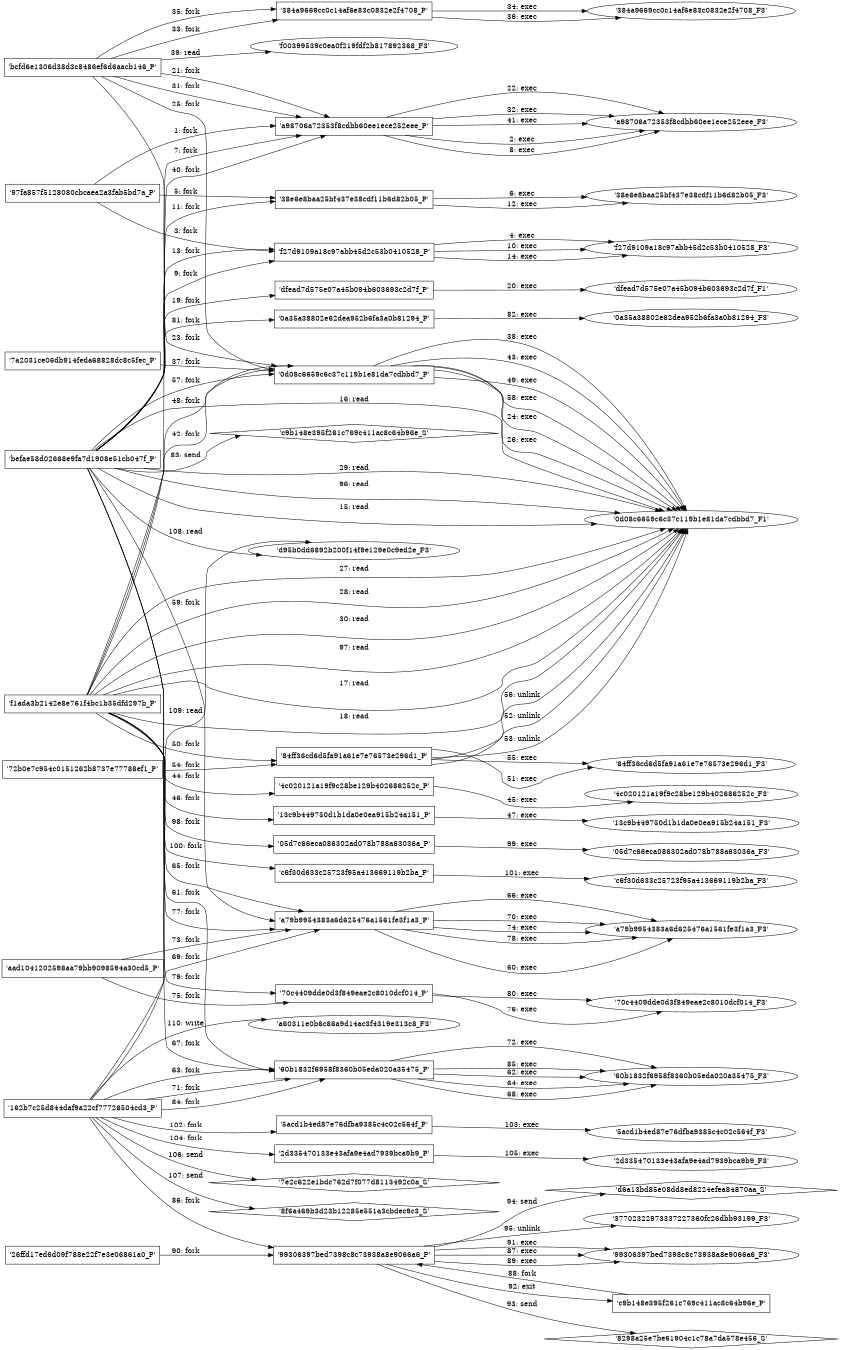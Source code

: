 digraph "D:\Learning\Paper\apt\基于CTI的攻击预警\Dataset\攻击图\ASGfromALLCTI\Microsoft Patch Tuesday – October 2019.dot" {
rankdir="LR"
size="9"
fixedsize="false"
splines="true"
nodesep=0.3
ranksep=0
fontsize=10
overlap="scalexy"
engine= "neato"
	"'97fa857f5128080cbcaea2a3fab5bd7a_P'" [node_type=Process shape=box]
	"'a98706a72353f8cdbb60ee1ece252eee_P'" [node_type=Process shape=box]
	"'97fa857f5128080cbcaea2a3fab5bd7a_P'" -> "'a98706a72353f8cdbb60ee1ece252eee_P'" [label="1: fork"]
	"'a98706a72353f8cdbb60ee1ece252eee_P'" [node_type=Process shape=box]
	"'a98706a72353f8cdbb60ee1ece252eee_F3'" [node_type=File shape=ellipse]
	"'a98706a72353f8cdbb60ee1ece252eee_P'" -> "'a98706a72353f8cdbb60ee1ece252eee_F3'" [label="2: exec"]
	"'97fa857f5128080cbcaea2a3fab5bd7a_P'" [node_type=Process shape=box]
	"'f27d9109a18c97abb45d2c53b0410528_P'" [node_type=Process shape=box]
	"'97fa857f5128080cbcaea2a3fab5bd7a_P'" -> "'f27d9109a18c97abb45d2c53b0410528_P'" [label="3: fork"]
	"'f27d9109a18c97abb45d2c53b0410528_P'" [node_type=Process shape=box]
	"'f27d9109a18c97abb45d2c53b0410528_F3'" [node_type=File shape=ellipse]
	"'f27d9109a18c97abb45d2c53b0410528_P'" -> "'f27d9109a18c97abb45d2c53b0410528_F3'" [label="4: exec"]
	"'97fa857f5128080cbcaea2a3fab5bd7a_P'" [node_type=Process shape=box]
	"'38e6e8baa25bf437e38cdf11b6d82b05_P'" [node_type=Process shape=box]
	"'97fa857f5128080cbcaea2a3fab5bd7a_P'" -> "'38e6e8baa25bf437e38cdf11b6d82b05_P'" [label="5: fork"]
	"'38e6e8baa25bf437e38cdf11b6d82b05_P'" [node_type=Process shape=box]
	"'38e6e8baa25bf437e38cdf11b6d82b05_F3'" [node_type=File shape=ellipse]
	"'38e6e8baa25bf437e38cdf11b6d82b05_P'" -> "'38e6e8baa25bf437e38cdf11b6d82b05_F3'" [label="6: exec"]
	"'befae58d02668e9fa7d1908e51cb047f_P'" [node_type=Process shape=box]
	"'a98706a72353f8cdbb60ee1ece252eee_P'" [node_type=Process shape=box]
	"'befae58d02668e9fa7d1908e51cb047f_P'" -> "'a98706a72353f8cdbb60ee1ece252eee_P'" [label="7: fork"]
	"'a98706a72353f8cdbb60ee1ece252eee_P'" [node_type=Process shape=box]
	"'a98706a72353f8cdbb60ee1ece252eee_F3'" [node_type=File shape=ellipse]
	"'a98706a72353f8cdbb60ee1ece252eee_P'" -> "'a98706a72353f8cdbb60ee1ece252eee_F3'" [label="8: exec"]
	"'befae58d02668e9fa7d1908e51cb047f_P'" [node_type=Process shape=box]
	"'f27d9109a18c97abb45d2c53b0410528_P'" [node_type=Process shape=box]
	"'befae58d02668e9fa7d1908e51cb047f_P'" -> "'f27d9109a18c97abb45d2c53b0410528_P'" [label="9: fork"]
	"'f27d9109a18c97abb45d2c53b0410528_P'" [node_type=Process shape=box]
	"'f27d9109a18c97abb45d2c53b0410528_F3'" [node_type=File shape=ellipse]
	"'f27d9109a18c97abb45d2c53b0410528_P'" -> "'f27d9109a18c97abb45d2c53b0410528_F3'" [label="10: exec"]
	"'befae58d02668e9fa7d1908e51cb047f_P'" [node_type=Process shape=box]
	"'38e6e8baa25bf437e38cdf11b6d82b05_P'" [node_type=Process shape=box]
	"'befae58d02668e9fa7d1908e51cb047f_P'" -> "'38e6e8baa25bf437e38cdf11b6d82b05_P'" [label="11: fork"]
	"'38e6e8baa25bf437e38cdf11b6d82b05_P'" [node_type=Process shape=box]
	"'38e6e8baa25bf437e38cdf11b6d82b05_F3'" [node_type=File shape=ellipse]
	"'38e6e8baa25bf437e38cdf11b6d82b05_P'" -> "'38e6e8baa25bf437e38cdf11b6d82b05_F3'" [label="12: exec"]
	"'befae58d02668e9fa7d1908e51cb047f_P'" [node_type=Process shape=box]
	"'f27d9109a18c97abb45d2c53b0410528_P'" [node_type=Process shape=box]
	"'befae58d02668e9fa7d1908e51cb047f_P'" -> "'f27d9109a18c97abb45d2c53b0410528_P'" [label="13: fork"]
	"'f27d9109a18c97abb45d2c53b0410528_P'" [node_type=Process shape=box]
	"'f27d9109a18c97abb45d2c53b0410528_F3'" [node_type=File shape=ellipse]
	"'f27d9109a18c97abb45d2c53b0410528_P'" -> "'f27d9109a18c97abb45d2c53b0410528_F3'" [label="14: exec"]
	"'0d08c6659c6c37c119b1e81da7cdbbd7_F1'" [node_type=file shape=ellipse]
	"'befae58d02668e9fa7d1908e51cb047f_P'" [node_type=Process shape=box]
	"'befae58d02668e9fa7d1908e51cb047f_P'" -> "'0d08c6659c6c37c119b1e81da7cdbbd7_F1'" [label="15: read"]
	"'0d08c6659c6c37c119b1e81da7cdbbd7_F1'" [node_type=file shape=ellipse]
	"'befae58d02668e9fa7d1908e51cb047f_P'" [node_type=Process shape=box]
	"'befae58d02668e9fa7d1908e51cb047f_P'" -> "'0d08c6659c6c37c119b1e81da7cdbbd7_F1'" [label="16: read"]
	"'0d08c6659c6c37c119b1e81da7cdbbd7_F1'" [node_type=file shape=ellipse]
	"'f1ada3b2142e8e761f4bc1b35dfd297b_P'" [node_type=Process shape=box]
	"'f1ada3b2142e8e761f4bc1b35dfd297b_P'" -> "'0d08c6659c6c37c119b1e81da7cdbbd7_F1'" [label="17: read"]
	"'0d08c6659c6c37c119b1e81da7cdbbd7_F1'" [node_type=file shape=ellipse]
	"'f1ada3b2142e8e761f4bc1b35dfd297b_P'" [node_type=Process shape=box]
	"'f1ada3b2142e8e761f4bc1b35dfd297b_P'" -> "'0d08c6659c6c37c119b1e81da7cdbbd7_F1'" [label="18: read"]
	"'befae58d02668e9fa7d1908e51cb047f_P'" [node_type=Process shape=box]
	"'dfead7d575e07a45b094b603693c2d7f_P'" [node_type=Process shape=box]
	"'befae58d02668e9fa7d1908e51cb047f_P'" -> "'dfead7d575e07a45b094b603693c2d7f_P'" [label="19: fork"]
	"'dfead7d575e07a45b094b603693c2d7f_P'" [node_type=Process shape=box]
	"'dfead7d575e07a45b094b603693c2d7f_F1'" [node_type=File shape=ellipse]
	"'dfead7d575e07a45b094b603693c2d7f_P'" -> "'dfead7d575e07a45b094b603693c2d7f_F1'" [label="20: exec"]
	"'bcfd6e1306d38d3c8486ef6d6aacb146_P'" [node_type=Process shape=box]
	"'a98706a72353f8cdbb60ee1ece252eee_P'" [node_type=Process shape=box]
	"'bcfd6e1306d38d3c8486ef6d6aacb146_P'" -> "'a98706a72353f8cdbb60ee1ece252eee_P'" [label="21: fork"]
	"'a98706a72353f8cdbb60ee1ece252eee_P'" [node_type=Process shape=box]
	"'a98706a72353f8cdbb60ee1ece252eee_F3'" [node_type=File shape=ellipse]
	"'a98706a72353f8cdbb60ee1ece252eee_P'" -> "'a98706a72353f8cdbb60ee1ece252eee_F3'" [label="22: exec"]
	"'bcfd6e1306d38d3c8486ef6d6aacb146_P'" [node_type=Process shape=box]
	"'0d08c6659c6c37c119b1e81da7cdbbd7_P'" [node_type=Process shape=box]
	"'bcfd6e1306d38d3c8486ef6d6aacb146_P'" -> "'0d08c6659c6c37c119b1e81da7cdbbd7_P'" [label="23: fork"]
	"'0d08c6659c6c37c119b1e81da7cdbbd7_P'" [node_type=Process shape=box]
	"'0d08c6659c6c37c119b1e81da7cdbbd7_F1'" [node_type=File shape=ellipse]
	"'0d08c6659c6c37c119b1e81da7cdbbd7_P'" -> "'0d08c6659c6c37c119b1e81da7cdbbd7_F1'" [label="24: exec"]
	"'bcfd6e1306d38d3c8486ef6d6aacb146_P'" [node_type=Process shape=box]
	"'0d08c6659c6c37c119b1e81da7cdbbd7_P'" [node_type=Process shape=box]
	"'bcfd6e1306d38d3c8486ef6d6aacb146_P'" -> "'0d08c6659c6c37c119b1e81da7cdbbd7_P'" [label="25: fork"]
	"'0d08c6659c6c37c119b1e81da7cdbbd7_P'" [node_type=Process shape=box]
	"'0d08c6659c6c37c119b1e81da7cdbbd7_F1'" [node_type=File shape=ellipse]
	"'0d08c6659c6c37c119b1e81da7cdbbd7_P'" -> "'0d08c6659c6c37c119b1e81da7cdbbd7_F1'" [label="26: exec"]
	"'0d08c6659c6c37c119b1e81da7cdbbd7_F1'" [node_type=file shape=ellipse]
	"'f1ada3b2142e8e761f4bc1b35dfd297b_P'" [node_type=Process shape=box]
	"'f1ada3b2142e8e761f4bc1b35dfd297b_P'" -> "'0d08c6659c6c37c119b1e81da7cdbbd7_F1'" [label="27: read"]
	"'0d08c6659c6c37c119b1e81da7cdbbd7_F1'" [node_type=file shape=ellipse]
	"'f1ada3b2142e8e761f4bc1b35dfd297b_P'" [node_type=Process shape=box]
	"'f1ada3b2142e8e761f4bc1b35dfd297b_P'" -> "'0d08c6659c6c37c119b1e81da7cdbbd7_F1'" [label="28: read"]
	"'0d08c6659c6c37c119b1e81da7cdbbd7_F1'" [node_type=file shape=ellipse]
	"'befae58d02668e9fa7d1908e51cb047f_P'" [node_type=Process shape=box]
	"'befae58d02668e9fa7d1908e51cb047f_P'" -> "'0d08c6659c6c37c119b1e81da7cdbbd7_F1'" [label="29: read"]
	"'0d08c6659c6c37c119b1e81da7cdbbd7_F1'" [node_type=file shape=ellipse]
	"'f1ada3b2142e8e761f4bc1b35dfd297b_P'" [node_type=Process shape=box]
	"'f1ada3b2142e8e761f4bc1b35dfd297b_P'" -> "'0d08c6659c6c37c119b1e81da7cdbbd7_F1'" [label="30: read"]
	"'bcfd6e1306d38d3c8486ef6d6aacb146_P'" [node_type=Process shape=box]
	"'a98706a72353f8cdbb60ee1ece252eee_P'" [node_type=Process shape=box]
	"'bcfd6e1306d38d3c8486ef6d6aacb146_P'" -> "'a98706a72353f8cdbb60ee1ece252eee_P'" [label="31: fork"]
	"'a98706a72353f8cdbb60ee1ece252eee_P'" [node_type=Process shape=box]
	"'a98706a72353f8cdbb60ee1ece252eee_F3'" [node_type=File shape=ellipse]
	"'a98706a72353f8cdbb60ee1ece252eee_P'" -> "'a98706a72353f8cdbb60ee1ece252eee_F3'" [label="32: exec"]
	"'bcfd6e1306d38d3c8486ef6d6aacb146_P'" [node_type=Process shape=box]
	"'384a9669cc0c14af6e83c0832e2f4708_P'" [node_type=Process shape=box]
	"'bcfd6e1306d38d3c8486ef6d6aacb146_P'" -> "'384a9669cc0c14af6e83c0832e2f4708_P'" [label="33: fork"]
	"'384a9669cc0c14af6e83c0832e2f4708_P'" [node_type=Process shape=box]
	"'384a9669cc0c14af6e83c0832e2f4708_F3'" [node_type=File shape=ellipse]
	"'384a9669cc0c14af6e83c0832e2f4708_P'" -> "'384a9669cc0c14af6e83c0832e2f4708_F3'" [label="34: exec"]
	"'bcfd6e1306d38d3c8486ef6d6aacb146_P'" [node_type=Process shape=box]
	"'384a9669cc0c14af6e83c0832e2f4708_P'" [node_type=Process shape=box]
	"'bcfd6e1306d38d3c8486ef6d6aacb146_P'" -> "'384a9669cc0c14af6e83c0832e2f4708_P'" [label="35: fork"]
	"'384a9669cc0c14af6e83c0832e2f4708_P'" [node_type=Process shape=box]
	"'384a9669cc0c14af6e83c0832e2f4708_F3'" [node_type=File shape=ellipse]
	"'384a9669cc0c14af6e83c0832e2f4708_P'" -> "'384a9669cc0c14af6e83c0832e2f4708_F3'" [label="36: exec"]
	"'7a2031ce06db914feda68828dc8c5fec_P'" [node_type=Process shape=box]
	"'0d08c6659c6c37c119b1e81da7cdbbd7_P'" [node_type=Process shape=box]
	"'7a2031ce06db914feda68828dc8c5fec_P'" -> "'0d08c6659c6c37c119b1e81da7cdbbd7_P'" [label="37: fork"]
	"'0d08c6659c6c37c119b1e81da7cdbbd7_P'" [node_type=Process shape=box]
	"'0d08c6659c6c37c119b1e81da7cdbbd7_F1'" [node_type=File shape=ellipse]
	"'0d08c6659c6c37c119b1e81da7cdbbd7_P'" -> "'0d08c6659c6c37c119b1e81da7cdbbd7_F1'" [label="38: exec"]
	"'f00399539c0ea0f219fdf2b817892368_F3'" [node_type=file shape=ellipse]
	"'bcfd6e1306d38d3c8486ef6d6aacb146_P'" [node_type=Process shape=box]
	"'bcfd6e1306d38d3c8486ef6d6aacb146_P'" -> "'f00399539c0ea0f219fdf2b817892368_F3'" [label="39: read"]
	"'f1ada3b2142e8e761f4bc1b35dfd297b_P'" [node_type=Process shape=box]
	"'a98706a72353f8cdbb60ee1ece252eee_P'" [node_type=Process shape=box]
	"'f1ada3b2142e8e761f4bc1b35dfd297b_P'" -> "'a98706a72353f8cdbb60ee1ece252eee_P'" [label="40: fork"]
	"'a98706a72353f8cdbb60ee1ece252eee_P'" [node_type=Process shape=box]
	"'a98706a72353f8cdbb60ee1ece252eee_F3'" [node_type=File shape=ellipse]
	"'a98706a72353f8cdbb60ee1ece252eee_P'" -> "'a98706a72353f8cdbb60ee1ece252eee_F3'" [label="41: exec"]
	"'f1ada3b2142e8e761f4bc1b35dfd297b_P'" [node_type=Process shape=box]
	"'0d08c6659c6c37c119b1e81da7cdbbd7_P'" [node_type=Process shape=box]
	"'f1ada3b2142e8e761f4bc1b35dfd297b_P'" -> "'0d08c6659c6c37c119b1e81da7cdbbd7_P'" [label="42: fork"]
	"'0d08c6659c6c37c119b1e81da7cdbbd7_P'" [node_type=Process shape=box]
	"'0d08c6659c6c37c119b1e81da7cdbbd7_F1'" [node_type=File shape=ellipse]
	"'0d08c6659c6c37c119b1e81da7cdbbd7_P'" -> "'0d08c6659c6c37c119b1e81da7cdbbd7_F1'" [label="43: exec"]
	"'f1ada3b2142e8e761f4bc1b35dfd297b_P'" [node_type=Process shape=box]
	"'4c020121a19f9c28be129b402686252c_P'" [node_type=Process shape=box]
	"'f1ada3b2142e8e761f4bc1b35dfd297b_P'" -> "'4c020121a19f9c28be129b402686252c_P'" [label="44: fork"]
	"'4c020121a19f9c28be129b402686252c_P'" [node_type=Process shape=box]
	"'4c020121a19f9c28be129b402686252c_F3'" [node_type=File shape=ellipse]
	"'4c020121a19f9c28be129b402686252c_P'" -> "'4c020121a19f9c28be129b402686252c_F3'" [label="45: exec"]
	"'f1ada3b2142e8e761f4bc1b35dfd297b_P'" [node_type=Process shape=box]
	"'13c9b449750d1b1da0e0ea915b24a151_P'" [node_type=Process shape=box]
	"'f1ada3b2142e8e761f4bc1b35dfd297b_P'" -> "'13c9b449750d1b1da0e0ea915b24a151_P'" [label="46: fork"]
	"'13c9b449750d1b1da0e0ea915b24a151_P'" [node_type=Process shape=box]
	"'13c9b449750d1b1da0e0ea915b24a151_F3'" [node_type=File shape=ellipse]
	"'13c9b449750d1b1da0e0ea915b24a151_P'" -> "'13c9b449750d1b1da0e0ea915b24a151_F3'" [label="47: exec"]
	"'f1ada3b2142e8e761f4bc1b35dfd297b_P'" [node_type=Process shape=box]
	"'0d08c6659c6c37c119b1e81da7cdbbd7_P'" [node_type=Process shape=box]
	"'f1ada3b2142e8e761f4bc1b35dfd297b_P'" -> "'0d08c6659c6c37c119b1e81da7cdbbd7_P'" [label="48: fork"]
	"'0d08c6659c6c37c119b1e81da7cdbbd7_P'" [node_type=Process shape=box]
	"'0d08c6659c6c37c119b1e81da7cdbbd7_F1'" [node_type=File shape=ellipse]
	"'0d08c6659c6c37c119b1e81da7cdbbd7_P'" -> "'0d08c6659c6c37c119b1e81da7cdbbd7_F1'" [label="49: exec"]
	"'f1ada3b2142e8e761f4bc1b35dfd297b_P'" [node_type=Process shape=box]
	"'84ff36cd6d5fa91a61e7e76573e296d1_P'" [node_type=Process shape=box]
	"'f1ada3b2142e8e761f4bc1b35dfd297b_P'" -> "'84ff36cd6d5fa91a61e7e76573e296d1_P'" [label="50: fork"]
	"'84ff36cd6d5fa91a61e7e76573e296d1_P'" [node_type=Process shape=box]
	"'84ff36cd6d5fa91a61e7e76573e296d1_F3'" [node_type=File shape=ellipse]
	"'84ff36cd6d5fa91a61e7e76573e296d1_P'" -> "'84ff36cd6d5fa91a61e7e76573e296d1_F3'" [label="51: exec"]
	"'0d08c6659c6c37c119b1e81da7cdbbd7_F1'" [node_type=file shape=ellipse]
	"'84ff36cd6d5fa91a61e7e76573e296d1_P'" [node_type=Process shape=box]
	"'84ff36cd6d5fa91a61e7e76573e296d1_P'" -> "'0d08c6659c6c37c119b1e81da7cdbbd7_F1'" [label="52: unlink"]
	"'0d08c6659c6c37c119b1e81da7cdbbd7_F1'" [node_type=file shape=ellipse]
	"'84ff36cd6d5fa91a61e7e76573e296d1_P'" [node_type=Process shape=box]
	"'84ff36cd6d5fa91a61e7e76573e296d1_P'" -> "'0d08c6659c6c37c119b1e81da7cdbbd7_F1'" [label="53: unlink"]
	"'72b0e7c954c0151262b8737e77786ef1_P'" [node_type=Process shape=box]
	"'84ff36cd6d5fa91a61e7e76573e296d1_P'" [node_type=Process shape=box]
	"'72b0e7c954c0151262b8737e77786ef1_P'" -> "'84ff36cd6d5fa91a61e7e76573e296d1_P'" [label="54: fork"]
	"'84ff36cd6d5fa91a61e7e76573e296d1_P'" [node_type=Process shape=box]
	"'84ff36cd6d5fa91a61e7e76573e296d1_F3'" [node_type=File shape=ellipse]
	"'84ff36cd6d5fa91a61e7e76573e296d1_P'" -> "'84ff36cd6d5fa91a61e7e76573e296d1_F3'" [label="55: exec"]
	"'0d08c6659c6c37c119b1e81da7cdbbd7_F1'" [node_type=file shape=ellipse]
	"'84ff36cd6d5fa91a61e7e76573e296d1_P'" [node_type=Process shape=box]
	"'84ff36cd6d5fa91a61e7e76573e296d1_P'" -> "'0d08c6659c6c37c119b1e81da7cdbbd7_F1'" [label="56: unlink"]
	"'befae58d02668e9fa7d1908e51cb047f_P'" [node_type=Process shape=box]
	"'0d08c6659c6c37c119b1e81da7cdbbd7_P'" [node_type=Process shape=box]
	"'befae58d02668e9fa7d1908e51cb047f_P'" -> "'0d08c6659c6c37c119b1e81da7cdbbd7_P'" [label="57: fork"]
	"'0d08c6659c6c37c119b1e81da7cdbbd7_P'" [node_type=Process shape=box]
	"'0d08c6659c6c37c119b1e81da7cdbbd7_F1'" [node_type=File shape=ellipse]
	"'0d08c6659c6c37c119b1e81da7cdbbd7_P'" -> "'0d08c6659c6c37c119b1e81da7cdbbd7_F1'" [label="58: exec"]
	"'befae58d02668e9fa7d1908e51cb047f_P'" [node_type=Process shape=box]
	"'a79b9954383a6d625476a1561fe3f1a3_P'" [node_type=Process shape=box]
	"'befae58d02668e9fa7d1908e51cb047f_P'" -> "'a79b9954383a6d625476a1561fe3f1a3_P'" [label="59: fork"]
	"'a79b9954383a6d625476a1561fe3f1a3_P'" [node_type=Process shape=box]
	"'a79b9954383a6d625476a1561fe3f1a3_F3'" [node_type=File shape=ellipse]
	"'a79b9954383a6d625476a1561fe3f1a3_P'" -> "'a79b9954383a6d625476a1561fe3f1a3_F3'" [label="60: exec"]
	"'befae58d02668e9fa7d1908e51cb047f_P'" [node_type=Process shape=box]
	"'60b1832f6958f8360b05eda020a35475_P'" [node_type=Process shape=box]
	"'befae58d02668e9fa7d1908e51cb047f_P'" -> "'60b1832f6958f8360b05eda020a35475_P'" [label="61: fork"]
	"'60b1832f6958f8360b05eda020a35475_P'" [node_type=Process shape=box]
	"'60b1832f6958f8360b05eda020a35475_F3'" [node_type=File shape=ellipse]
	"'60b1832f6958f8360b05eda020a35475_P'" -> "'60b1832f6958f8360b05eda020a35475_F3'" [label="62: exec"]
	"'162b7c25d844daf9a22cf77726504cd3_P'" [node_type=Process shape=box]
	"'60b1832f6958f8360b05eda020a35475_P'" [node_type=Process shape=box]
	"'162b7c25d844daf9a22cf77726504cd3_P'" -> "'60b1832f6958f8360b05eda020a35475_P'" [label="63: fork"]
	"'60b1832f6958f8360b05eda020a35475_P'" [node_type=Process shape=box]
	"'60b1832f6958f8360b05eda020a35475_F3'" [node_type=File shape=ellipse]
	"'60b1832f6958f8360b05eda020a35475_P'" -> "'60b1832f6958f8360b05eda020a35475_F3'" [label="64: exec"]
	"'befae58d02668e9fa7d1908e51cb047f_P'" [node_type=Process shape=box]
	"'a79b9954383a6d625476a1561fe3f1a3_P'" [node_type=Process shape=box]
	"'befae58d02668e9fa7d1908e51cb047f_P'" -> "'a79b9954383a6d625476a1561fe3f1a3_P'" [label="65: fork"]
	"'a79b9954383a6d625476a1561fe3f1a3_P'" [node_type=Process shape=box]
	"'a79b9954383a6d625476a1561fe3f1a3_F3'" [node_type=File shape=ellipse]
	"'a79b9954383a6d625476a1561fe3f1a3_P'" -> "'a79b9954383a6d625476a1561fe3f1a3_F3'" [label="66: exec"]
	"'befae58d02668e9fa7d1908e51cb047f_P'" [node_type=Process shape=box]
	"'60b1832f6958f8360b05eda020a35475_P'" [node_type=Process shape=box]
	"'befae58d02668e9fa7d1908e51cb047f_P'" -> "'60b1832f6958f8360b05eda020a35475_P'" [label="67: fork"]
	"'60b1832f6958f8360b05eda020a35475_P'" [node_type=Process shape=box]
	"'60b1832f6958f8360b05eda020a35475_F3'" [node_type=File shape=ellipse]
	"'60b1832f6958f8360b05eda020a35475_P'" -> "'60b1832f6958f8360b05eda020a35475_F3'" [label="68: exec"]
	"'162b7c25d844daf9a22cf77726504cd3_P'" [node_type=Process shape=box]
	"'a79b9954383a6d625476a1561fe3f1a3_P'" [node_type=Process shape=box]
	"'162b7c25d844daf9a22cf77726504cd3_P'" -> "'a79b9954383a6d625476a1561fe3f1a3_P'" [label="69: fork"]
	"'a79b9954383a6d625476a1561fe3f1a3_P'" [node_type=Process shape=box]
	"'a79b9954383a6d625476a1561fe3f1a3_F3'" [node_type=File shape=ellipse]
	"'a79b9954383a6d625476a1561fe3f1a3_P'" -> "'a79b9954383a6d625476a1561fe3f1a3_F3'" [label="70: exec"]
	"'162b7c25d844daf9a22cf77726504cd3_P'" [node_type=Process shape=box]
	"'60b1832f6958f8360b05eda020a35475_P'" [node_type=Process shape=box]
	"'162b7c25d844daf9a22cf77726504cd3_P'" -> "'60b1832f6958f8360b05eda020a35475_P'" [label="71: fork"]
	"'60b1832f6958f8360b05eda020a35475_P'" [node_type=Process shape=box]
	"'60b1832f6958f8360b05eda020a35475_F3'" [node_type=File shape=ellipse]
	"'60b1832f6958f8360b05eda020a35475_P'" -> "'60b1832f6958f8360b05eda020a35475_F3'" [label="72: exec"]
	"'aad1041202598aa79bb9098594a30cd5_P'" [node_type=Process shape=box]
	"'a79b9954383a6d625476a1561fe3f1a3_P'" [node_type=Process shape=box]
	"'aad1041202598aa79bb9098594a30cd5_P'" -> "'a79b9954383a6d625476a1561fe3f1a3_P'" [label="73: fork"]
	"'a79b9954383a6d625476a1561fe3f1a3_P'" [node_type=Process shape=box]
	"'a79b9954383a6d625476a1561fe3f1a3_F3'" [node_type=File shape=ellipse]
	"'a79b9954383a6d625476a1561fe3f1a3_P'" -> "'a79b9954383a6d625476a1561fe3f1a3_F3'" [label="74: exec"]
	"'aad1041202598aa79bb9098594a30cd5_P'" [node_type=Process shape=box]
	"'70c4409dde0d3f849eae2c8010dcf014_P'" [node_type=Process shape=box]
	"'aad1041202598aa79bb9098594a30cd5_P'" -> "'70c4409dde0d3f849eae2c8010dcf014_P'" [label="75: fork"]
	"'70c4409dde0d3f849eae2c8010dcf014_P'" [node_type=Process shape=box]
	"'70c4409dde0d3f849eae2c8010dcf014_F3'" [node_type=File shape=ellipse]
	"'70c4409dde0d3f849eae2c8010dcf014_P'" -> "'70c4409dde0d3f849eae2c8010dcf014_F3'" [label="76: exec"]
	"'f1ada3b2142e8e761f4bc1b35dfd297b_P'" [node_type=Process shape=box]
	"'a79b9954383a6d625476a1561fe3f1a3_P'" [node_type=Process shape=box]
	"'f1ada3b2142e8e761f4bc1b35dfd297b_P'" -> "'a79b9954383a6d625476a1561fe3f1a3_P'" [label="77: fork"]
	"'a79b9954383a6d625476a1561fe3f1a3_P'" [node_type=Process shape=box]
	"'a79b9954383a6d625476a1561fe3f1a3_F3'" [node_type=File shape=ellipse]
	"'a79b9954383a6d625476a1561fe3f1a3_P'" -> "'a79b9954383a6d625476a1561fe3f1a3_F3'" [label="78: exec"]
	"'f1ada3b2142e8e761f4bc1b35dfd297b_P'" [node_type=Process shape=box]
	"'70c4409dde0d3f849eae2c8010dcf014_P'" [node_type=Process shape=box]
	"'f1ada3b2142e8e761f4bc1b35dfd297b_P'" -> "'70c4409dde0d3f849eae2c8010dcf014_P'" [label="79: fork"]
	"'70c4409dde0d3f849eae2c8010dcf014_P'" [node_type=Process shape=box]
	"'70c4409dde0d3f849eae2c8010dcf014_F3'" [node_type=File shape=ellipse]
	"'70c4409dde0d3f849eae2c8010dcf014_P'" -> "'70c4409dde0d3f849eae2c8010dcf014_F3'" [label="80: exec"]
	"'befae58d02668e9fa7d1908e51cb047f_P'" [node_type=Process shape=box]
	"'0a35a38802e62dea952b6fa3a0b81294_P'" [node_type=Process shape=box]
	"'befae58d02668e9fa7d1908e51cb047f_P'" -> "'0a35a38802e62dea952b6fa3a0b81294_P'" [label="81: fork"]
	"'0a35a38802e62dea952b6fa3a0b81294_P'" [node_type=Process shape=box]
	"'0a35a38802e62dea952b6fa3a0b81294_F3'" [node_type=File shape=ellipse]
	"'0a35a38802e62dea952b6fa3a0b81294_P'" -> "'0a35a38802e62dea952b6fa3a0b81294_F3'" [label="82: exec"]
	"'c9b148e395f261c769c411ac8c64b96e_S'" [node_type=Socket shape=diamond]
	"'befae58d02668e9fa7d1908e51cb047f_P'" [node_type=Process shape=box]
	"'befae58d02668e9fa7d1908e51cb047f_P'" -> "'c9b148e395f261c769c411ac8c64b96e_S'" [label="83: send"]
	"'162b7c25d844daf9a22cf77726504cd3_P'" [node_type=Process shape=box]
	"'60b1832f6958f8360b05eda020a35475_P'" [node_type=Process shape=box]
	"'162b7c25d844daf9a22cf77726504cd3_P'" -> "'60b1832f6958f8360b05eda020a35475_P'" [label="84: fork"]
	"'60b1832f6958f8360b05eda020a35475_P'" [node_type=Process shape=box]
	"'60b1832f6958f8360b05eda020a35475_F3'" [node_type=File shape=ellipse]
	"'60b1832f6958f8360b05eda020a35475_P'" -> "'60b1832f6958f8360b05eda020a35475_F3'" [label="85: exec"]
	"'162b7c25d844daf9a22cf77726504cd3_P'" [node_type=Process shape=box]
	"'99306397bed7398c8c73938a8e9066a6_P'" [node_type=Process shape=box]
	"'162b7c25d844daf9a22cf77726504cd3_P'" -> "'99306397bed7398c8c73938a8e9066a6_P'" [label="86: fork"]
	"'99306397bed7398c8c73938a8e9066a6_P'" [node_type=Process shape=box]
	"'99306397bed7398c8c73938a8e9066a6_F3'" [node_type=File shape=ellipse]
	"'99306397bed7398c8c73938a8e9066a6_P'" -> "'99306397bed7398c8c73938a8e9066a6_F3'" [label="87: exec"]
	"'c9b148e395f261c769c411ac8c64b96e_P'" [node_type=Process shape=box]
	"'99306397bed7398c8c73938a8e9066a6_P'" [node_type=Process shape=box]
	"'c9b148e395f261c769c411ac8c64b96e_P'" -> "'99306397bed7398c8c73938a8e9066a6_P'" [label="88: fork"]
	"'99306397bed7398c8c73938a8e9066a6_P'" [node_type=Process shape=box]
	"'99306397bed7398c8c73938a8e9066a6_F3'" [node_type=File shape=ellipse]
	"'99306397bed7398c8c73938a8e9066a6_P'" -> "'99306397bed7398c8c73938a8e9066a6_F3'" [label="89: exec"]
	"'26ffd17ed6d09f788e22f7e3e06861a0_P'" [node_type=Process shape=box]
	"'99306397bed7398c8c73938a8e9066a6_P'" [node_type=Process shape=box]
	"'26ffd17ed6d09f788e22f7e3e06861a0_P'" -> "'99306397bed7398c8c73938a8e9066a6_P'" [label="90: fork"]
	"'99306397bed7398c8c73938a8e9066a6_P'" [node_type=Process shape=box]
	"'99306397bed7398c8c73938a8e9066a6_F3'" [node_type=File shape=ellipse]
	"'99306397bed7398c8c73938a8e9066a6_P'" -> "'99306397bed7398c8c73938a8e9066a6_F3'" [label="91: exec"]
	"'99306397bed7398c8c73938a8e9066a6_P'" [node_type=Process shape=box]
	"'c9b148e395f261c769c411ac8c64b96e_P'" [node_type=Process shape=box]
	"'99306397bed7398c8c73938a8e9066a6_P'" -> "'c9b148e395f261c769c411ac8c64b96e_P'" [label="92: exit"]
	"'8298a25e7be61904c1c78a7da578e456_S'" [node_type=Socket shape=diamond]
	"'99306397bed7398c8c73938a8e9066a6_P'" [node_type=Process shape=box]
	"'99306397bed7398c8c73938a8e9066a6_P'" -> "'8298a25e7be61904c1c78a7da578e456_S'" [label="93: send"]
	"'d6a13bd85e08dd8ed8224efea84870aa_S'" [node_type=Socket shape=diamond]
	"'99306397bed7398c8c73938a8e9066a6_P'" [node_type=Process shape=box]
	"'99306397bed7398c8c73938a8e9066a6_P'" -> "'d6a13bd85e08dd8ed8224efea84870aa_S'" [label="94: send"]
	"'37702322973337227360fc26dbb93199_F3'" [node_type=file shape=ellipse]
	"'99306397bed7398c8c73938a8e9066a6_P'" [node_type=Process shape=box]
	"'99306397bed7398c8c73938a8e9066a6_P'" -> "'37702322973337227360fc26dbb93199_F3'" [label="95: unlink"]
	"'0d08c6659c6c37c119b1e81da7cdbbd7_F1'" [node_type=file shape=ellipse]
	"'befae58d02668e9fa7d1908e51cb047f_P'" [node_type=Process shape=box]
	"'befae58d02668e9fa7d1908e51cb047f_P'" -> "'0d08c6659c6c37c119b1e81da7cdbbd7_F1'" [label="96: read"]
	"'0d08c6659c6c37c119b1e81da7cdbbd7_F1'" [node_type=file shape=ellipse]
	"'f1ada3b2142e8e761f4bc1b35dfd297b_P'" [node_type=Process shape=box]
	"'f1ada3b2142e8e761f4bc1b35dfd297b_P'" -> "'0d08c6659c6c37c119b1e81da7cdbbd7_F1'" [label="97: read"]
	"'f1ada3b2142e8e761f4bc1b35dfd297b_P'" [node_type=Process shape=box]
	"'05d7c66eca086302ad078b788a63036a_P'" [node_type=Process shape=box]
	"'f1ada3b2142e8e761f4bc1b35dfd297b_P'" -> "'05d7c66eca086302ad078b788a63036a_P'" [label="98: fork"]
	"'05d7c66eca086302ad078b788a63036a_P'" [node_type=Process shape=box]
	"'05d7c66eca086302ad078b788a63036a_F3'" [node_type=File shape=ellipse]
	"'05d7c66eca086302ad078b788a63036a_P'" -> "'05d7c66eca086302ad078b788a63036a_F3'" [label="99: exec"]
	"'f1ada3b2142e8e761f4bc1b35dfd297b_P'" [node_type=Process shape=box]
	"'c6f30d633c25723f95a413669119b2ba_P'" [node_type=Process shape=box]
	"'f1ada3b2142e8e761f4bc1b35dfd297b_P'" -> "'c6f30d633c25723f95a413669119b2ba_P'" [label="100: fork"]
	"'c6f30d633c25723f95a413669119b2ba_P'" [node_type=Process shape=box]
	"'c6f30d633c25723f95a413669119b2ba_F3'" [node_type=File shape=ellipse]
	"'c6f30d633c25723f95a413669119b2ba_P'" -> "'c6f30d633c25723f95a413669119b2ba_F3'" [label="101: exec"]
	"'162b7c25d844daf9a22cf77726504cd3_P'" [node_type=Process shape=box]
	"'5acd1b4ed87e76dfba9385c4c02c564f_P'" [node_type=Process shape=box]
	"'162b7c25d844daf9a22cf77726504cd3_P'" -> "'5acd1b4ed87e76dfba9385c4c02c564f_P'" [label="102: fork"]
	"'5acd1b4ed87e76dfba9385c4c02c564f_P'" [node_type=Process shape=box]
	"'5acd1b4ed87e76dfba9385c4c02c564f_F3'" [node_type=File shape=ellipse]
	"'5acd1b4ed87e76dfba9385c4c02c564f_P'" -> "'5acd1b4ed87e76dfba9385c4c02c564f_F3'" [label="103: exec"]
	"'162b7c25d844daf9a22cf77726504cd3_P'" [node_type=Process shape=box]
	"'2d335470133e43afa9e4ad7939bca9b9_P'" [node_type=Process shape=box]
	"'162b7c25d844daf9a22cf77726504cd3_P'" -> "'2d335470133e43afa9e4ad7939bca9b9_P'" [label="104: fork"]
	"'2d335470133e43afa9e4ad7939bca9b9_P'" [node_type=Process shape=box]
	"'2d335470133e43afa9e4ad7939bca9b9_F3'" [node_type=File shape=ellipse]
	"'2d335470133e43afa9e4ad7939bca9b9_P'" -> "'2d335470133e43afa9e4ad7939bca9b9_F3'" [label="105: exec"]
	"'7e2c622e1bdc762d7f077d8113492c0a_S'" [node_type=Socket shape=diamond]
	"'162b7c25d844daf9a22cf77726504cd3_P'" [node_type=Process shape=box]
	"'162b7c25d844daf9a22cf77726504cd3_P'" -> "'7e2c622e1bdc762d7f077d8113492c0a_S'" [label="106: send"]
	"'8f6a469b3d23b12285e551a3cbdec9c3_S'" [node_type=Socket shape=diamond]
	"'162b7c25d844daf9a22cf77726504cd3_P'" [node_type=Process shape=box]
	"'162b7c25d844daf9a22cf77726504cd3_P'" -> "'8f6a469b3d23b12285e551a3cbdec9c3_S'" [label="107: send"]
	"'d95b0dd6892b200f14f9e129e0c9ed2e_F3'" [node_type=file shape=ellipse]
	"'befae58d02668e9fa7d1908e51cb047f_P'" [node_type=Process shape=box]
	"'befae58d02668e9fa7d1908e51cb047f_P'" -> "'d95b0dd6892b200f14f9e129e0c9ed2e_F3'" [label="108: read"]
	"'d95b0dd6892b200f14f9e129e0c9ed2e_F3'" [node_type=file shape=ellipse]
	"'162b7c25d844daf9a22cf77726504cd3_P'" [node_type=Process shape=box]
	"'162b7c25d844daf9a22cf77726504cd3_P'" -> "'d95b0dd6892b200f14f9e129e0c9ed2e_F3'" [label="109: read"]
	"'a60311e0b6c86a9d14ac3f4319e313c8_F3'" [node_type=file shape=ellipse]
	"'162b7c25d844daf9a22cf77726504cd3_P'" [node_type=Process shape=box]
	"'162b7c25d844daf9a22cf77726504cd3_P'" -> "'a60311e0b6c86a9d14ac3f4319e313c8_F3'" [label="110: write"]
}
